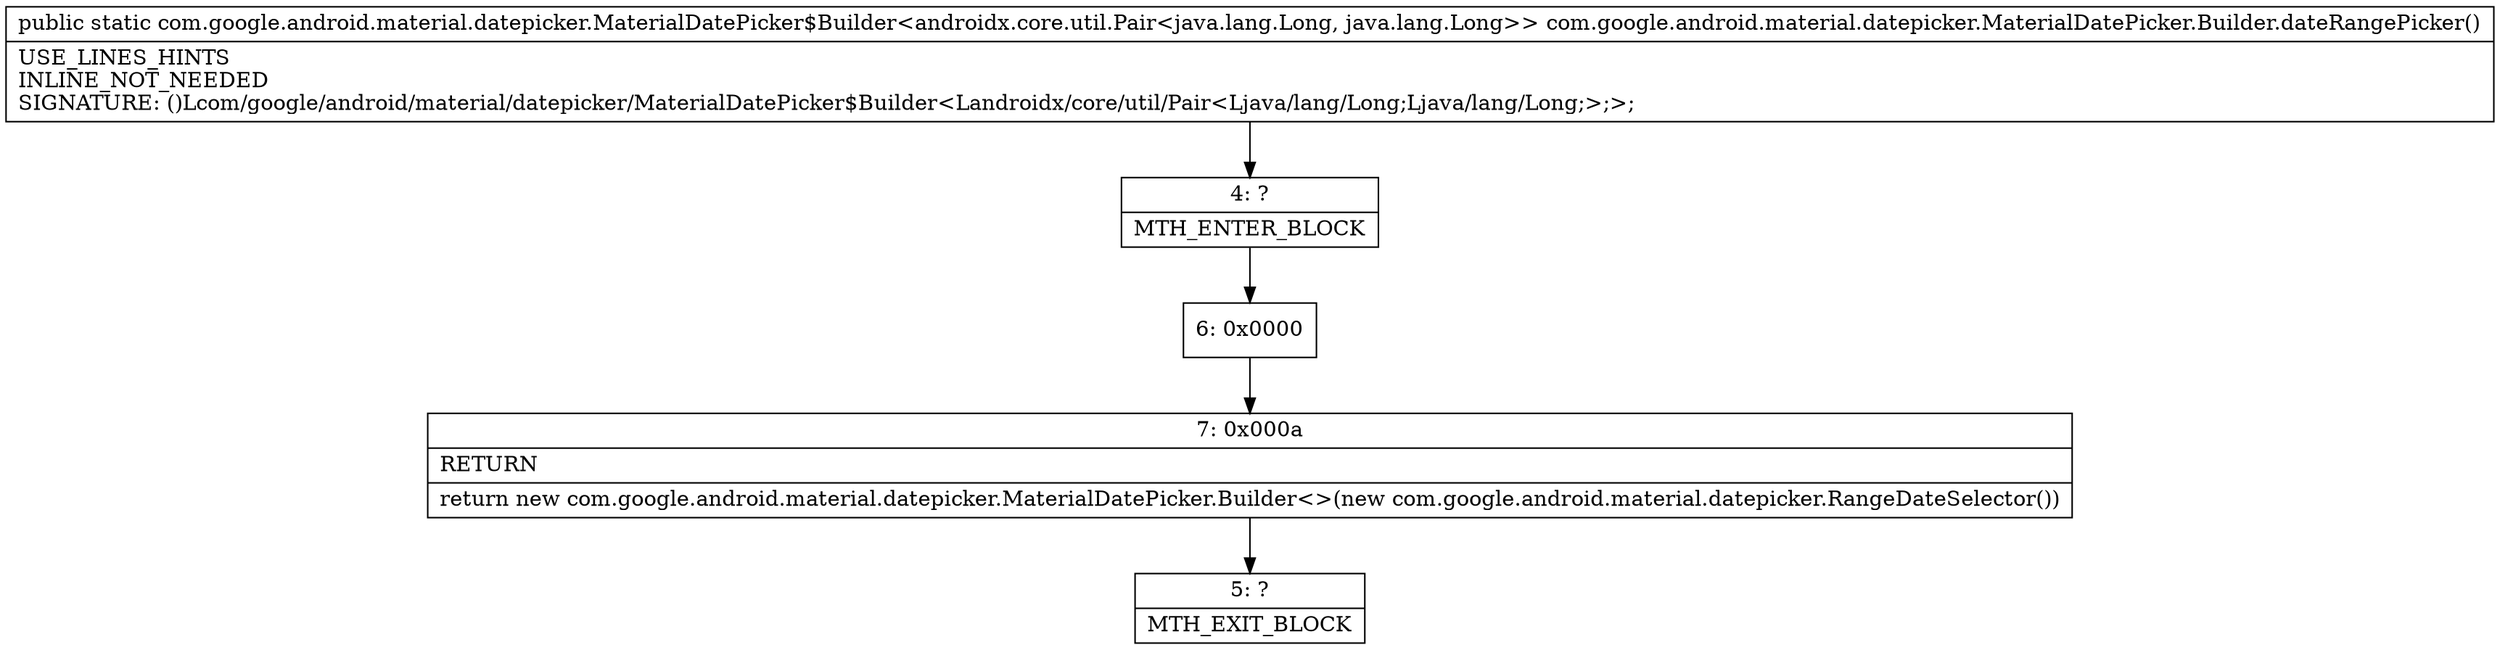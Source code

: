 digraph "CFG forcom.google.android.material.datepicker.MaterialDatePicker.Builder.dateRangePicker()Lcom\/google\/android\/material\/datepicker\/MaterialDatePicker$Builder;" {
Node_4 [shape=record,label="{4\:\ ?|MTH_ENTER_BLOCK\l}"];
Node_6 [shape=record,label="{6\:\ 0x0000}"];
Node_7 [shape=record,label="{7\:\ 0x000a|RETURN\l|return new com.google.android.material.datepicker.MaterialDatePicker.Builder\<\>(new com.google.android.material.datepicker.RangeDateSelector())\l}"];
Node_5 [shape=record,label="{5\:\ ?|MTH_EXIT_BLOCK\l}"];
MethodNode[shape=record,label="{public static com.google.android.material.datepicker.MaterialDatePicker$Builder\<androidx.core.util.Pair\<java.lang.Long, java.lang.Long\>\> com.google.android.material.datepicker.MaterialDatePicker.Builder.dateRangePicker()  | USE_LINES_HINTS\lINLINE_NOT_NEEDED\lSIGNATURE: ()Lcom\/google\/android\/material\/datepicker\/MaterialDatePicker$Builder\<Landroidx\/core\/util\/Pair\<Ljava\/lang\/Long;Ljava\/lang\/Long;\>;\>;\l}"];
MethodNode -> Node_4;Node_4 -> Node_6;
Node_6 -> Node_7;
Node_7 -> Node_5;
}

